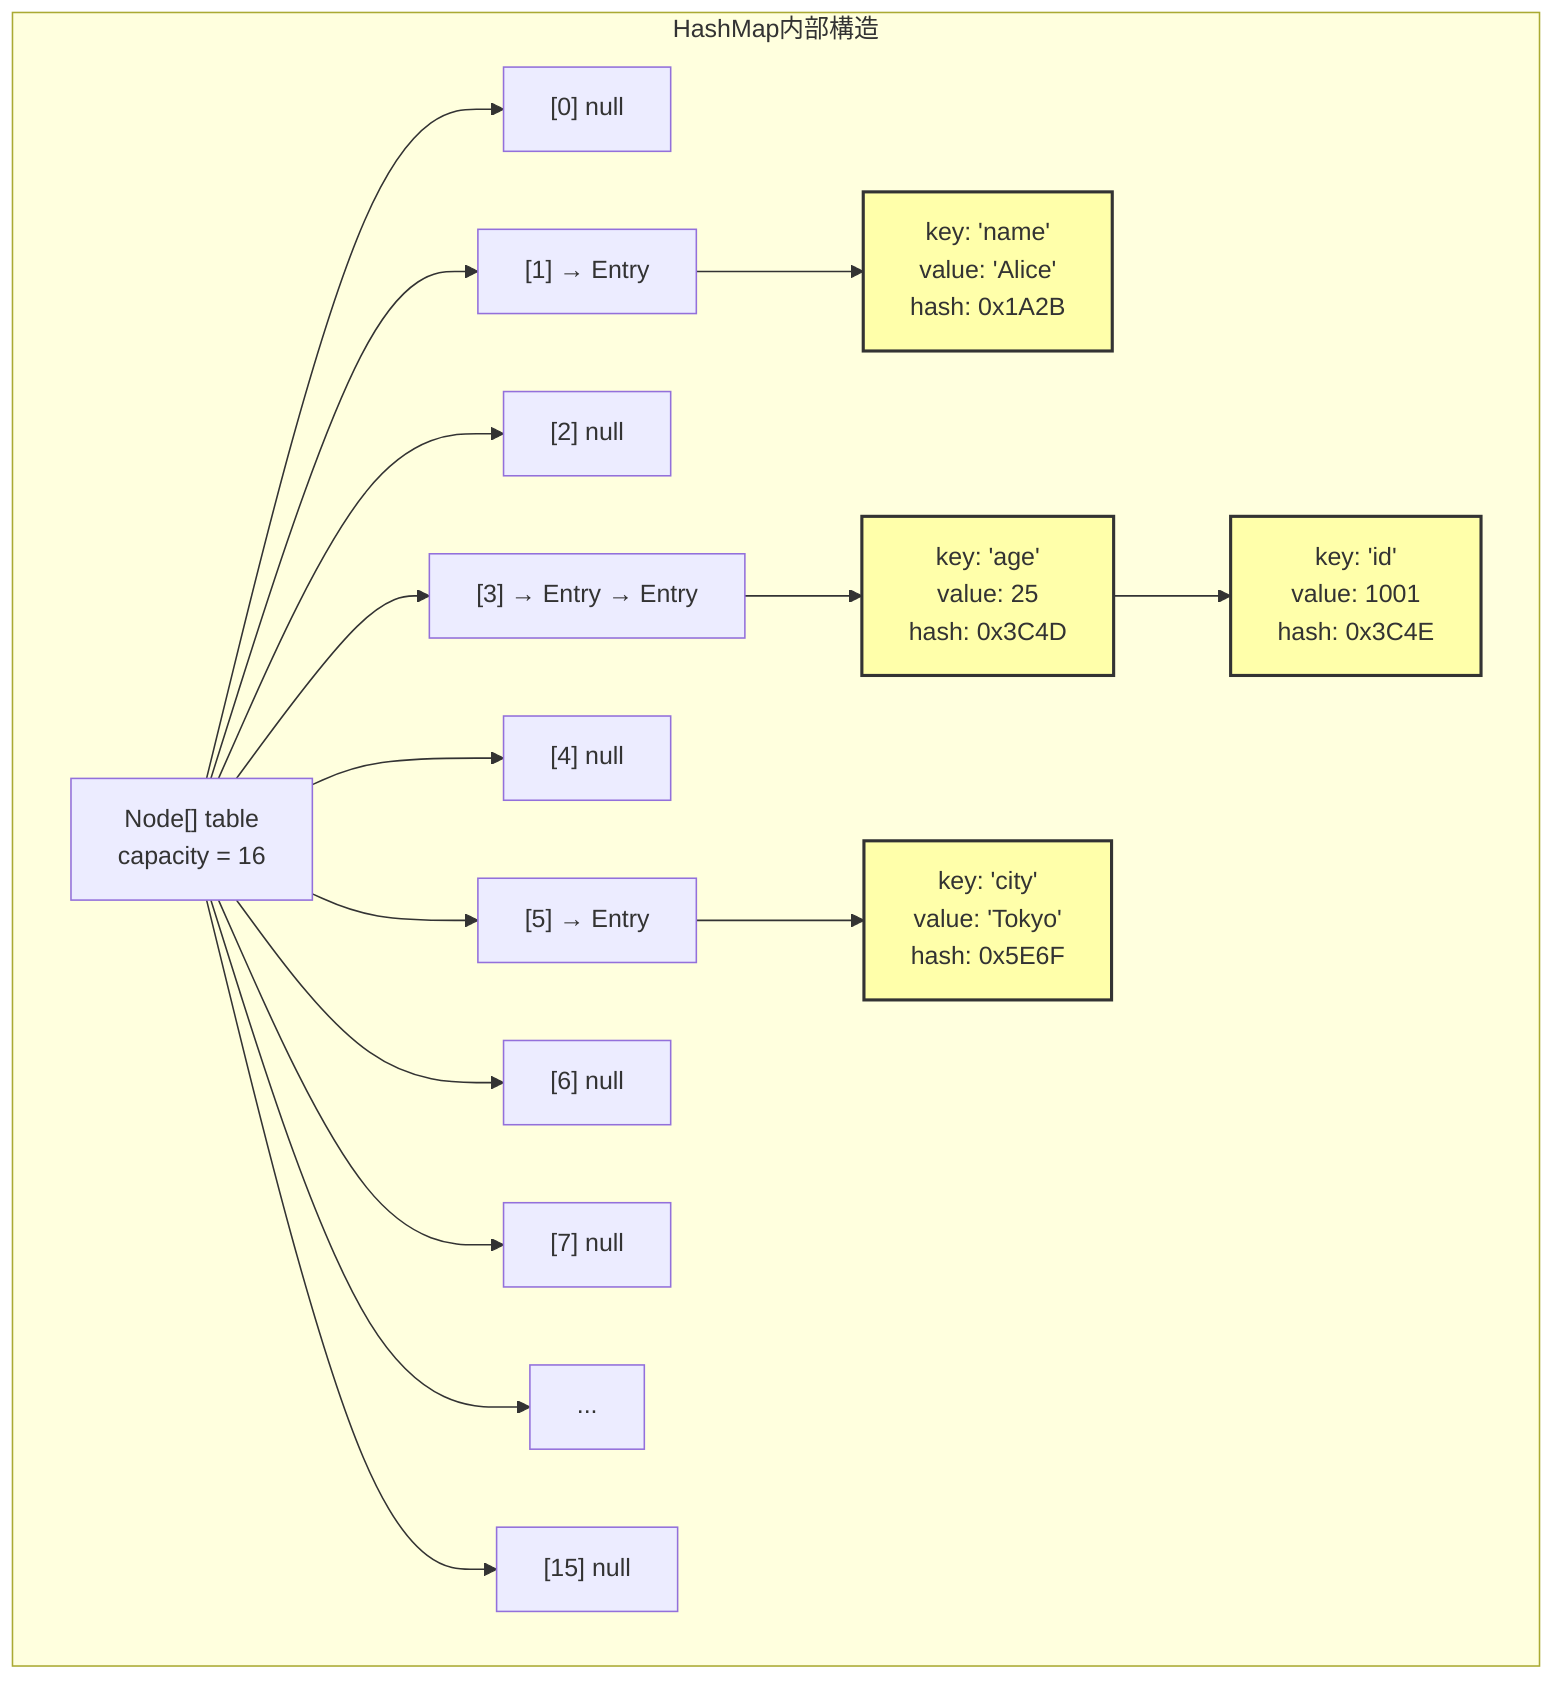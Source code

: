 graph TD
    subgraph "HashMap内部構造"
        buckets["Node[] table<br/>capacity = 16"]
        b0["[0] null"]
        b1["[1] → Entry"]
        b2["[2] null"]
        b3["[3] → Entry → Entry"]
        b4["[4] null"]
        b5["[5] → Entry"]
        b6["[6] null"]
        b7["[7] null"]
        dots["..."]
        b15["[15] null"]
        
        entry1["key: 'name'<br/>value: 'Alice'<br/>hash: 0x1A2B"]
        entry2["key: 'age'<br/>value: 25<br/>hash: 0x3C4D"]
        entry3["key: 'city'<br/>value: 'Tokyo'<br/>hash: 0x5E6F"]
        entry4["key: 'id'<br/>value: 1001<br/>hash: 0x3C4E"]
        
        buckets --> b0
        buckets --> b1
        buckets --> b2
        buckets --> b3
        buckets --> b4
        buckets --> b5
        buckets --> b6
        buckets --> b7
        buckets --> dots
        buckets --> b15
        
        b1 --> entry1
        b3 --> entry2
        entry2 --> entry4
        b5 --> entry3
    end
    
    style entry1 fill:#ffa,stroke:#333,stroke-width:2px
    style entry2 fill:#ffa,stroke:#333,stroke-width:2px
    style entry3 fill:#ffa,stroke:#333,stroke-width:2px
    style entry4 fill:#ffa,stroke:#333,stroke-width:2px